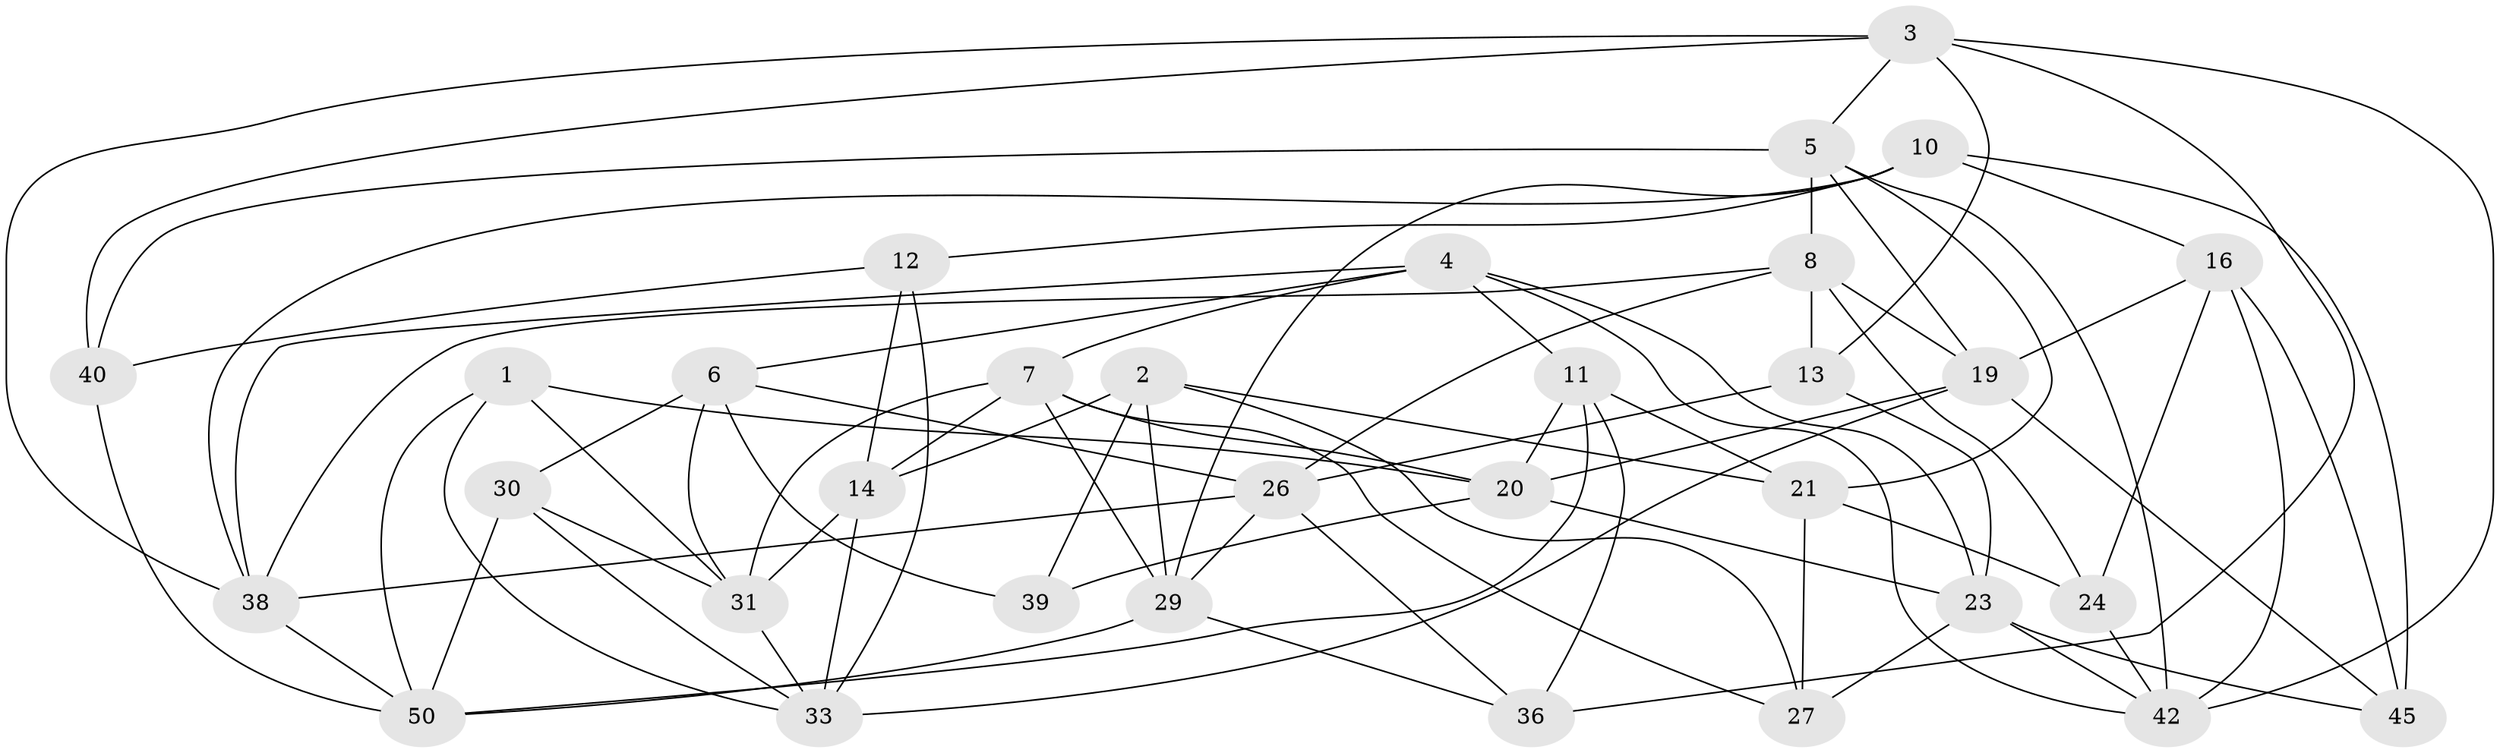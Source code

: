 // Generated by graph-tools (version 1.1) at 2025/52/02/27/25 19:52:29]
// undirected, 32 vertices, 82 edges
graph export_dot {
graph [start="1"]
  node [color=gray90,style=filled];
  1;
  2 [super="+32"];
  3 [super="+9"];
  4 [super="+18"];
  5 [super="+25"];
  6 [super="+35"];
  7 [super="+15"];
  8 [super="+17"];
  10 [super="+34"];
  11 [super="+47"];
  12;
  13;
  14 [super="+41"];
  16 [super="+46"];
  19 [super="+28"];
  20 [super="+22"];
  21 [super="+51"];
  23 [super="+53"];
  24;
  26 [super="+44"];
  27;
  29 [super="+54"];
  30;
  31 [super="+48"];
  33 [super="+37"];
  36;
  38 [super="+49"];
  39;
  40;
  42 [super="+43"];
  45;
  50 [super="+52"];
  1 -- 50;
  1 -- 33;
  1 -- 20;
  1 -- 31;
  2 -- 39;
  2 -- 27;
  2 -- 29;
  2 -- 14 [weight=2];
  2 -- 21;
  3 -- 40;
  3 -- 36;
  3 -- 13;
  3 -- 42;
  3 -- 38;
  3 -- 5;
  4 -- 11;
  4 -- 6;
  4 -- 7;
  4 -- 42;
  4 -- 38;
  4 -- 23;
  5 -- 21;
  5 -- 42;
  5 -- 40;
  5 -- 19;
  5 -- 8;
  6 -- 39 [weight=2];
  6 -- 30;
  6 -- 26;
  6 -- 31;
  7 -- 27;
  7 -- 20;
  7 -- 29;
  7 -- 31;
  7 -- 14;
  8 -- 24;
  8 -- 38;
  8 -- 26;
  8 -- 19;
  8 -- 13;
  10 -- 29;
  10 -- 45;
  10 -- 16 [weight=2];
  10 -- 12;
  10 -- 38;
  11 -- 20;
  11 -- 36;
  11 -- 50;
  11 -- 21 [weight=2];
  12 -- 40;
  12 -- 33;
  12 -- 14;
  13 -- 26;
  13 -- 23;
  14 -- 33;
  14 -- 31;
  16 -- 19;
  16 -- 24;
  16 -- 42;
  16 -- 45;
  19 -- 33;
  19 -- 20;
  19 -- 45;
  20 -- 39;
  20 -- 23;
  21 -- 27;
  21 -- 24;
  23 -- 42;
  23 -- 27;
  23 -- 45;
  24 -- 42;
  26 -- 36;
  26 -- 38;
  26 -- 29;
  29 -- 36;
  29 -- 50;
  30 -- 33;
  30 -- 31;
  30 -- 50;
  31 -- 33;
  38 -- 50;
  40 -- 50;
}
